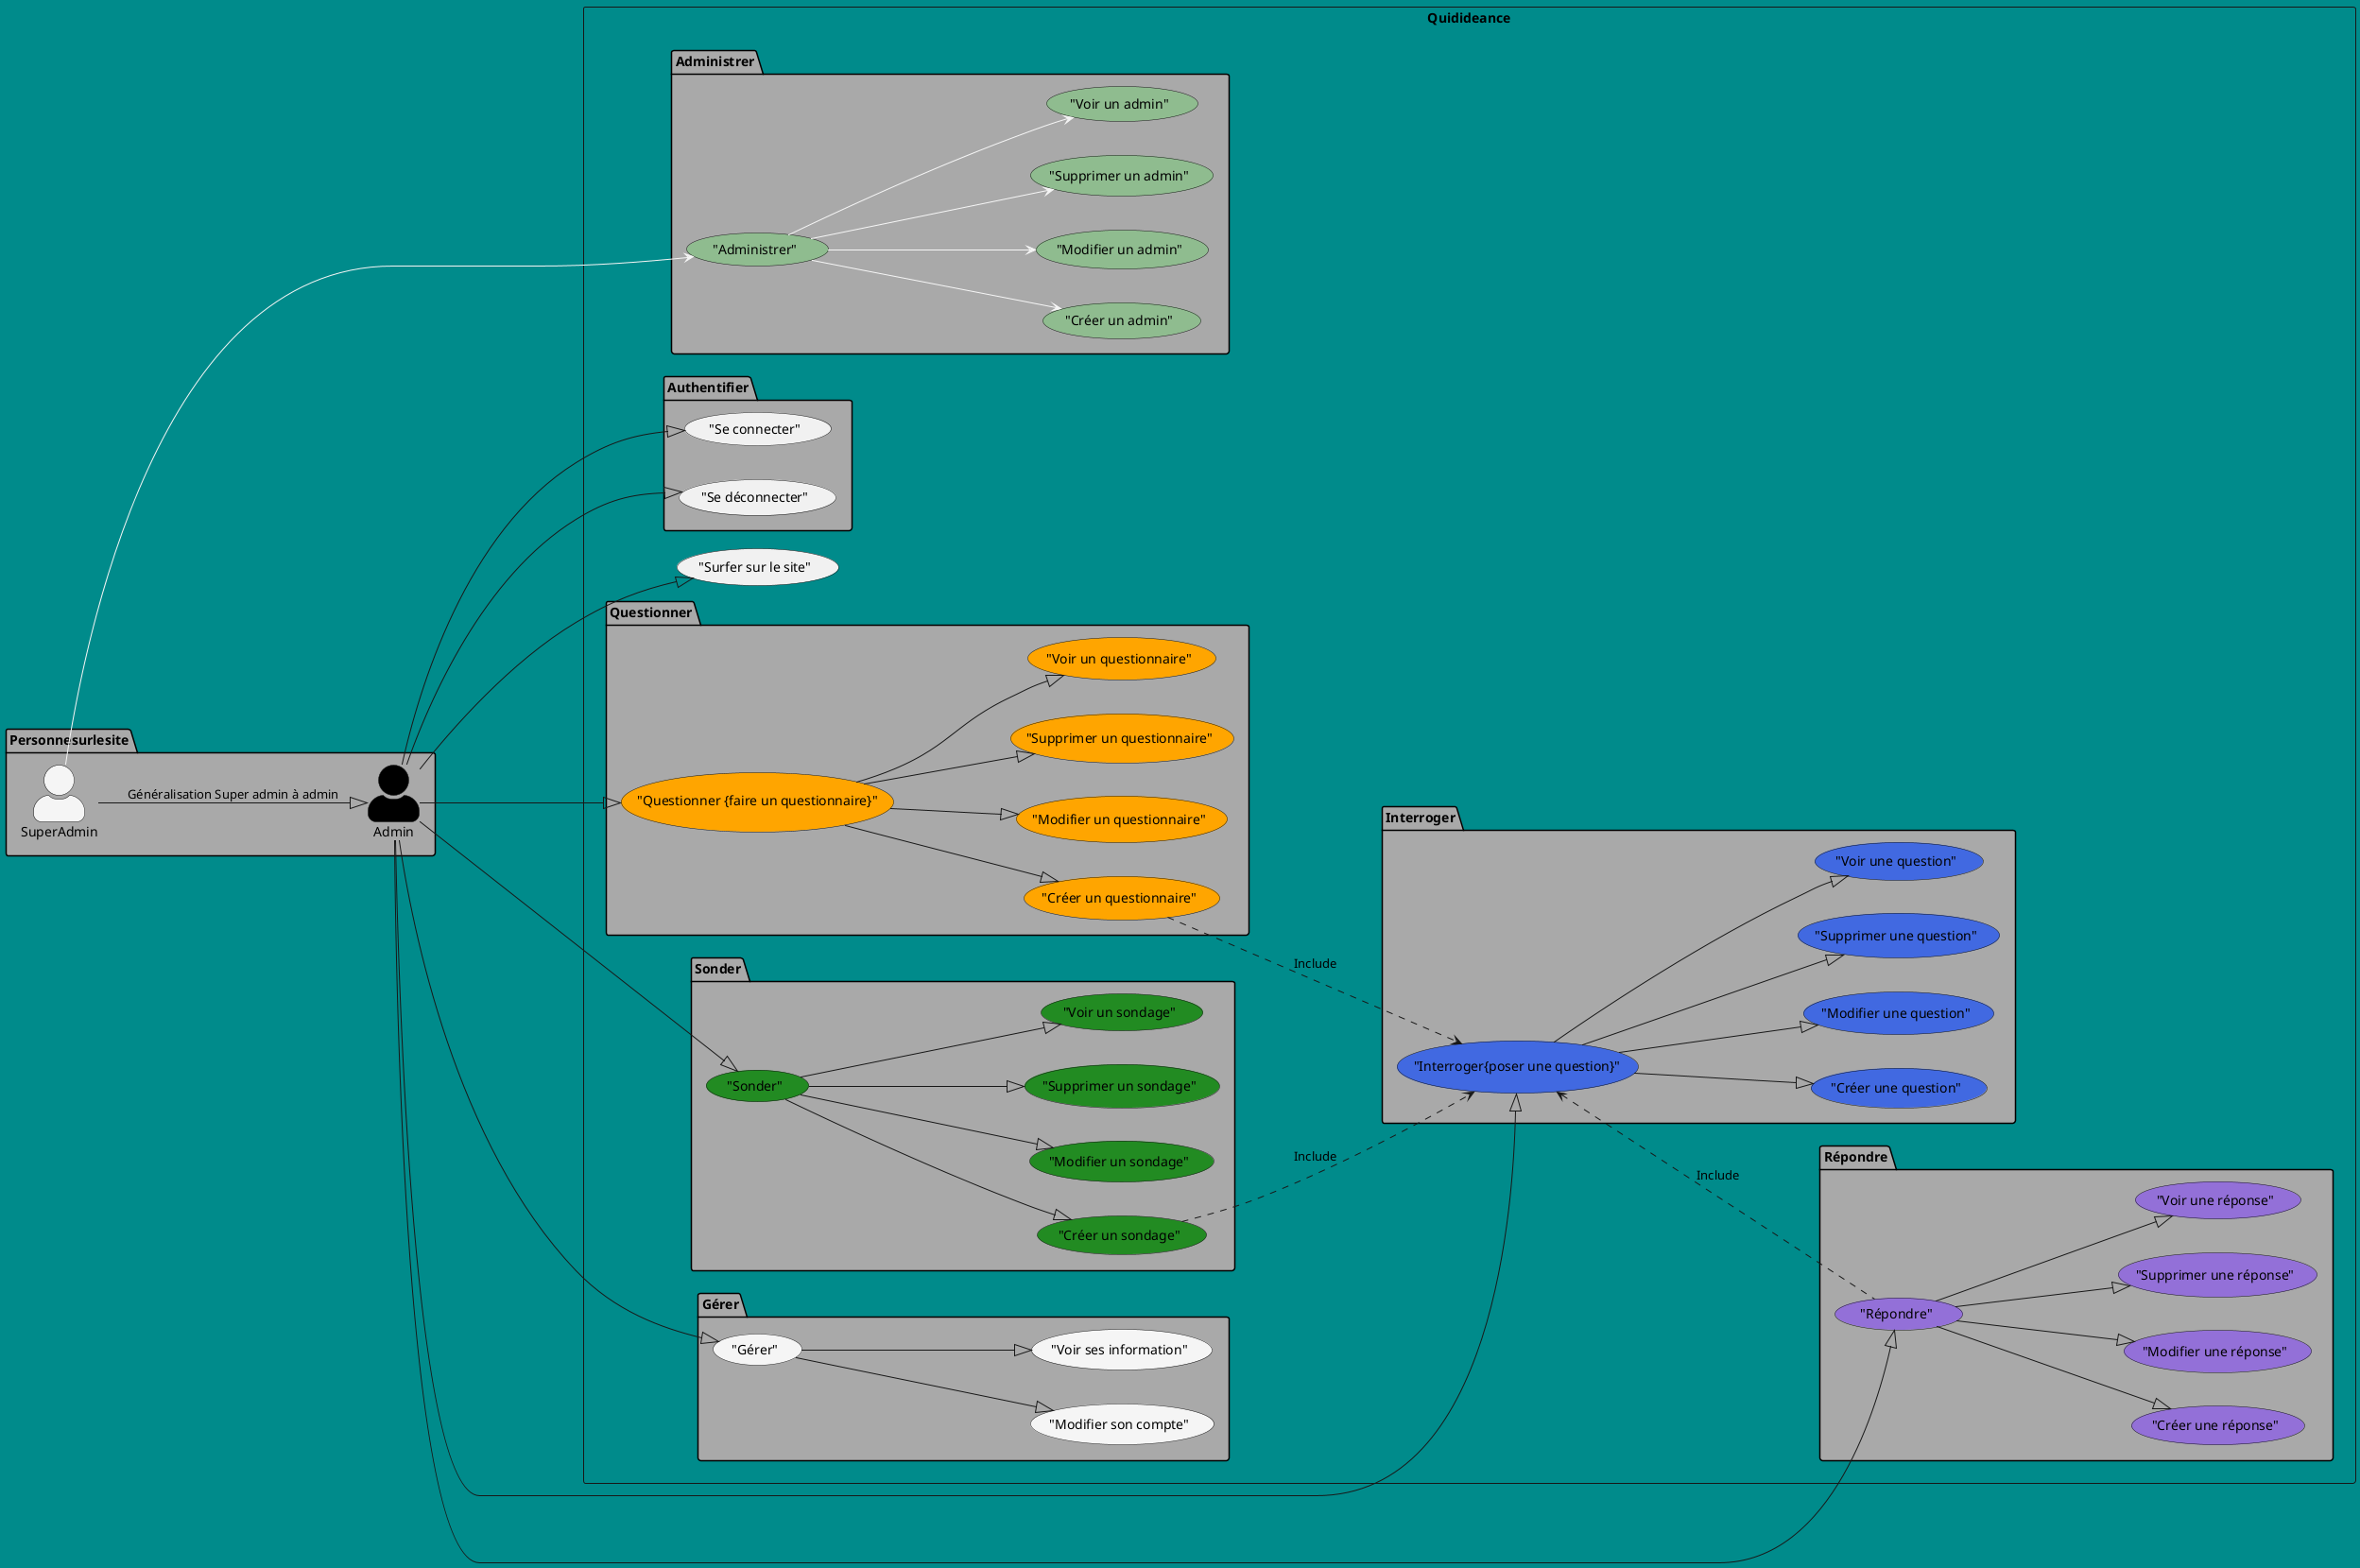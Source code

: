 @startuml Codecouleur
left to right direction
skinparam actorStyle awesome
skinparam BackgroundColor #DarkCyan
package Personnesurlesite #DarkGrey {
actor Admin as ADMIN #Black
actor SuperAdmin as SUPADMIN #WhiteSmoke
}


Rectangle Quidideance #DarkCyan {

    ("Surfer sur le site") as SURF
    
package Administrer #DarkGrey {
    ("Administrer") as ADM #DarkSeaGreen
    ("Créer un admin") as ADMNEW #DarkSeaGreen
    ("Modifier un admin") as ADMEDIT #DarkSeaGreen
    ("Supprimer un admin") as ADMDELETE #DarkSeaGreen
    ("Voir un admin") as ADMSHOW #DarkSeaGreen
}
    
package Interroger #DarkGrey {

    ("Interroger{poser une question}") as INT #RoyalBlue
    ("Créer une question") as INTNEW #RoyalBlue
    ("Modifier une question") as INTEDIT #RoyalBlue
    ("Supprimer une question") as INTDELETE #RoyalBlue
    ("Voir une question") as INTSHOW #RoyalBlue
}
package Questionner #DarkGrey {

    ("Questionner {faire un questionnaire}") as QUE #Orange 
    ("Créer un questionnaire") as QUENEW #Orange
    ("Modifier un questionnaire") as QUEEDIT #Orange
    ("Supprimer un questionnaire") as QUEDELETE #Orange
    ("Voir un questionnaire") as QUESHOW #Orange
}
package Sonder #DarkGrey {

    ("Sonder") as SON #ForestGreen
    ("Créer un sondage") as SONNEW #ForestGreen
    ("Modifier un sondage") as SONEDIT #ForestGreen
    ("Supprimer un sondage") as SONDELETE #ForestGreen
    ("Voir un sondage") as SONSHOW #ForestGreen
}
package Répondre #DarkGrey {

    ("Répondre") as REP #MediumPurple
    ("Créer une réponse") as REPNEW #MediumPurple
    ("Modifier une réponse") as REPEDIT #MediumPurple
    ("Supprimer une réponse") as REPDELETE #MediumPurple
    ("Voir une réponse") as REPSHOW #MediumPurple
}
package Gérer #DarkGrey {

    ("Gérer") as GER #WhiteSmoke
    ("Modifier son compte") as GEREDIT #WhiteSmoke
    ("Voir ses information") as GERSHOW #WhiteSmoke
}
package Authentifier #DarkGrey {
    ("Se connecter") as CON
    ("Se déconnecter") as DEC
}


    SUPADMIN--|> ADMIN : Généralisation Super admin à admin



    ADMIN---|>SURF
    ADMIN---|>CON
    ADMIN---|>DEC


    ADMIN---|>QUE
    QUE---|>QUENEW
    QUE---|>QUEEDIT
    QUE---|>QUEDELETE
    QUE---|>QUESHOW

    ADMIN---|>SON
    SON---|>SONNEW
    SON---|>SONEDIT
    SON---|>SONDELETE
    SON---|>SONSHOW

    ADMIN---|>INT
    INT---|>INTNEW
    INT---|>INTEDIT
    INT---|>INTDELETE
    INT---|>INTSHOW

    ADMIN---|>REP
    REP---|>REPNEW
    REP---|>REPEDIT
    REP---|>REPDELETE
    REP---|>REPSHOW

    ADMIN---|>GER
    GER---|>GEREDIT
    GER---|>GERSHOW

    SUPADMIN----->ADM #WhiteSmoke
    ADM--->ADMNEW #WhiteSmoke
    ADM--->ADMEDIT #WhiteSmoke
    ADM--->ADMDELETE #WhiteSmoke
    ADM--->ADMSHOW #WhiteSmoke

    QUENEW-..>INT : Include
    SONNEW-..>INT : Include
    INT<..-REP : Include
    
    
    
    



      
    
  
}

@enduml
